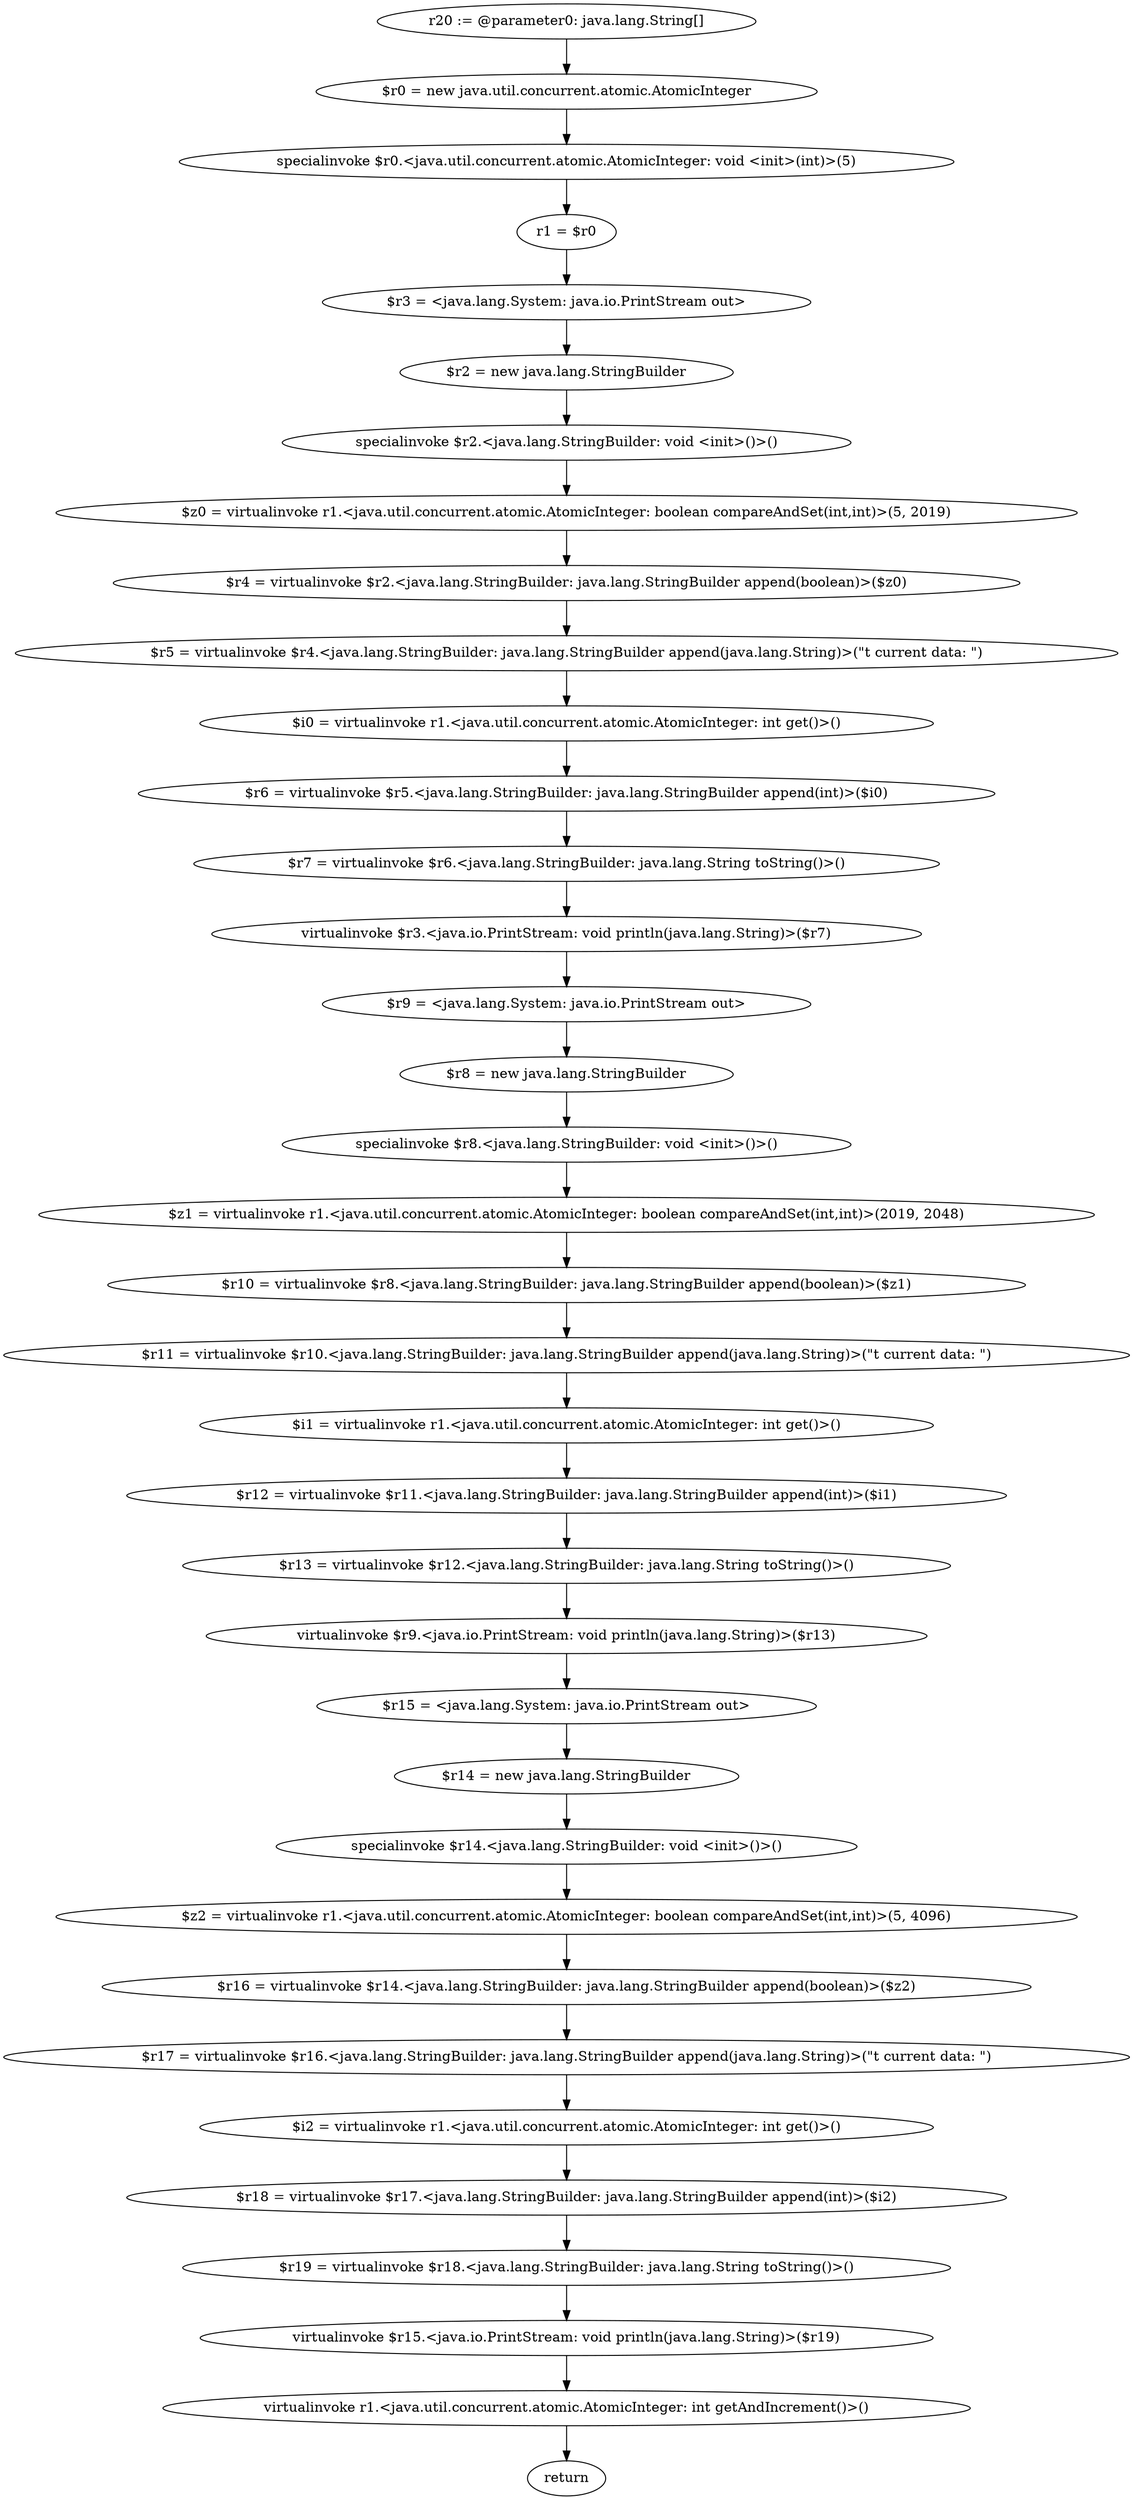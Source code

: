 digraph "unitGraph" {
    "r20 := @parameter0: java.lang.String[]"
    "$r0 = new java.util.concurrent.atomic.AtomicInteger"
    "specialinvoke $r0.<java.util.concurrent.atomic.AtomicInteger: void <init>(int)>(5)"
    "r1 = $r0"
    "$r3 = <java.lang.System: java.io.PrintStream out>"
    "$r2 = new java.lang.StringBuilder"
    "specialinvoke $r2.<java.lang.StringBuilder: void <init>()>()"
    "$z0 = virtualinvoke r1.<java.util.concurrent.atomic.AtomicInteger: boolean compareAndSet(int,int)>(5, 2019)"
    "$r4 = virtualinvoke $r2.<java.lang.StringBuilder: java.lang.StringBuilder append(boolean)>($z0)"
    "$r5 = virtualinvoke $r4.<java.lang.StringBuilder: java.lang.StringBuilder append(java.lang.String)>(\"\t current data: \")"
    "$i0 = virtualinvoke r1.<java.util.concurrent.atomic.AtomicInteger: int get()>()"
    "$r6 = virtualinvoke $r5.<java.lang.StringBuilder: java.lang.StringBuilder append(int)>($i0)"
    "$r7 = virtualinvoke $r6.<java.lang.StringBuilder: java.lang.String toString()>()"
    "virtualinvoke $r3.<java.io.PrintStream: void println(java.lang.String)>($r7)"
    "$r9 = <java.lang.System: java.io.PrintStream out>"
    "$r8 = new java.lang.StringBuilder"
    "specialinvoke $r8.<java.lang.StringBuilder: void <init>()>()"
    "$z1 = virtualinvoke r1.<java.util.concurrent.atomic.AtomicInteger: boolean compareAndSet(int,int)>(2019, 2048)"
    "$r10 = virtualinvoke $r8.<java.lang.StringBuilder: java.lang.StringBuilder append(boolean)>($z1)"
    "$r11 = virtualinvoke $r10.<java.lang.StringBuilder: java.lang.StringBuilder append(java.lang.String)>(\"\t current data: \")"
    "$i1 = virtualinvoke r1.<java.util.concurrent.atomic.AtomicInteger: int get()>()"
    "$r12 = virtualinvoke $r11.<java.lang.StringBuilder: java.lang.StringBuilder append(int)>($i1)"
    "$r13 = virtualinvoke $r12.<java.lang.StringBuilder: java.lang.String toString()>()"
    "virtualinvoke $r9.<java.io.PrintStream: void println(java.lang.String)>($r13)"
    "$r15 = <java.lang.System: java.io.PrintStream out>"
    "$r14 = new java.lang.StringBuilder"
    "specialinvoke $r14.<java.lang.StringBuilder: void <init>()>()"
    "$z2 = virtualinvoke r1.<java.util.concurrent.atomic.AtomicInteger: boolean compareAndSet(int,int)>(5, 4096)"
    "$r16 = virtualinvoke $r14.<java.lang.StringBuilder: java.lang.StringBuilder append(boolean)>($z2)"
    "$r17 = virtualinvoke $r16.<java.lang.StringBuilder: java.lang.StringBuilder append(java.lang.String)>(\"\t current data: \")"
    "$i2 = virtualinvoke r1.<java.util.concurrent.atomic.AtomicInteger: int get()>()"
    "$r18 = virtualinvoke $r17.<java.lang.StringBuilder: java.lang.StringBuilder append(int)>($i2)"
    "$r19 = virtualinvoke $r18.<java.lang.StringBuilder: java.lang.String toString()>()"
    "virtualinvoke $r15.<java.io.PrintStream: void println(java.lang.String)>($r19)"
    "virtualinvoke r1.<java.util.concurrent.atomic.AtomicInteger: int getAndIncrement()>()"
    "return"
    "r20 := @parameter0: java.lang.String[]"->"$r0 = new java.util.concurrent.atomic.AtomicInteger";
    "$r0 = new java.util.concurrent.atomic.AtomicInteger"->"specialinvoke $r0.<java.util.concurrent.atomic.AtomicInteger: void <init>(int)>(5)";
    "specialinvoke $r0.<java.util.concurrent.atomic.AtomicInteger: void <init>(int)>(5)"->"r1 = $r0";
    "r1 = $r0"->"$r3 = <java.lang.System: java.io.PrintStream out>";
    "$r3 = <java.lang.System: java.io.PrintStream out>"->"$r2 = new java.lang.StringBuilder";
    "$r2 = new java.lang.StringBuilder"->"specialinvoke $r2.<java.lang.StringBuilder: void <init>()>()";
    "specialinvoke $r2.<java.lang.StringBuilder: void <init>()>()"->"$z0 = virtualinvoke r1.<java.util.concurrent.atomic.AtomicInteger: boolean compareAndSet(int,int)>(5, 2019)";
    "$z0 = virtualinvoke r1.<java.util.concurrent.atomic.AtomicInteger: boolean compareAndSet(int,int)>(5, 2019)"->"$r4 = virtualinvoke $r2.<java.lang.StringBuilder: java.lang.StringBuilder append(boolean)>($z0)";
    "$r4 = virtualinvoke $r2.<java.lang.StringBuilder: java.lang.StringBuilder append(boolean)>($z0)"->"$r5 = virtualinvoke $r4.<java.lang.StringBuilder: java.lang.StringBuilder append(java.lang.String)>(\"\t current data: \")";
    "$r5 = virtualinvoke $r4.<java.lang.StringBuilder: java.lang.StringBuilder append(java.lang.String)>(\"\t current data: \")"->"$i0 = virtualinvoke r1.<java.util.concurrent.atomic.AtomicInteger: int get()>()";
    "$i0 = virtualinvoke r1.<java.util.concurrent.atomic.AtomicInteger: int get()>()"->"$r6 = virtualinvoke $r5.<java.lang.StringBuilder: java.lang.StringBuilder append(int)>($i0)";
    "$r6 = virtualinvoke $r5.<java.lang.StringBuilder: java.lang.StringBuilder append(int)>($i0)"->"$r7 = virtualinvoke $r6.<java.lang.StringBuilder: java.lang.String toString()>()";
    "$r7 = virtualinvoke $r6.<java.lang.StringBuilder: java.lang.String toString()>()"->"virtualinvoke $r3.<java.io.PrintStream: void println(java.lang.String)>($r7)";
    "virtualinvoke $r3.<java.io.PrintStream: void println(java.lang.String)>($r7)"->"$r9 = <java.lang.System: java.io.PrintStream out>";
    "$r9 = <java.lang.System: java.io.PrintStream out>"->"$r8 = new java.lang.StringBuilder";
    "$r8 = new java.lang.StringBuilder"->"specialinvoke $r8.<java.lang.StringBuilder: void <init>()>()";
    "specialinvoke $r8.<java.lang.StringBuilder: void <init>()>()"->"$z1 = virtualinvoke r1.<java.util.concurrent.atomic.AtomicInteger: boolean compareAndSet(int,int)>(2019, 2048)";
    "$z1 = virtualinvoke r1.<java.util.concurrent.atomic.AtomicInteger: boolean compareAndSet(int,int)>(2019, 2048)"->"$r10 = virtualinvoke $r8.<java.lang.StringBuilder: java.lang.StringBuilder append(boolean)>($z1)";
    "$r10 = virtualinvoke $r8.<java.lang.StringBuilder: java.lang.StringBuilder append(boolean)>($z1)"->"$r11 = virtualinvoke $r10.<java.lang.StringBuilder: java.lang.StringBuilder append(java.lang.String)>(\"\t current data: \")";
    "$r11 = virtualinvoke $r10.<java.lang.StringBuilder: java.lang.StringBuilder append(java.lang.String)>(\"\t current data: \")"->"$i1 = virtualinvoke r1.<java.util.concurrent.atomic.AtomicInteger: int get()>()";
    "$i1 = virtualinvoke r1.<java.util.concurrent.atomic.AtomicInteger: int get()>()"->"$r12 = virtualinvoke $r11.<java.lang.StringBuilder: java.lang.StringBuilder append(int)>($i1)";
    "$r12 = virtualinvoke $r11.<java.lang.StringBuilder: java.lang.StringBuilder append(int)>($i1)"->"$r13 = virtualinvoke $r12.<java.lang.StringBuilder: java.lang.String toString()>()";
    "$r13 = virtualinvoke $r12.<java.lang.StringBuilder: java.lang.String toString()>()"->"virtualinvoke $r9.<java.io.PrintStream: void println(java.lang.String)>($r13)";
    "virtualinvoke $r9.<java.io.PrintStream: void println(java.lang.String)>($r13)"->"$r15 = <java.lang.System: java.io.PrintStream out>";
    "$r15 = <java.lang.System: java.io.PrintStream out>"->"$r14 = new java.lang.StringBuilder";
    "$r14 = new java.lang.StringBuilder"->"specialinvoke $r14.<java.lang.StringBuilder: void <init>()>()";
    "specialinvoke $r14.<java.lang.StringBuilder: void <init>()>()"->"$z2 = virtualinvoke r1.<java.util.concurrent.atomic.AtomicInteger: boolean compareAndSet(int,int)>(5, 4096)";
    "$z2 = virtualinvoke r1.<java.util.concurrent.atomic.AtomicInteger: boolean compareAndSet(int,int)>(5, 4096)"->"$r16 = virtualinvoke $r14.<java.lang.StringBuilder: java.lang.StringBuilder append(boolean)>($z2)";
    "$r16 = virtualinvoke $r14.<java.lang.StringBuilder: java.lang.StringBuilder append(boolean)>($z2)"->"$r17 = virtualinvoke $r16.<java.lang.StringBuilder: java.lang.StringBuilder append(java.lang.String)>(\"\t current data: \")";
    "$r17 = virtualinvoke $r16.<java.lang.StringBuilder: java.lang.StringBuilder append(java.lang.String)>(\"\t current data: \")"->"$i2 = virtualinvoke r1.<java.util.concurrent.atomic.AtomicInteger: int get()>()";
    "$i2 = virtualinvoke r1.<java.util.concurrent.atomic.AtomicInteger: int get()>()"->"$r18 = virtualinvoke $r17.<java.lang.StringBuilder: java.lang.StringBuilder append(int)>($i2)";
    "$r18 = virtualinvoke $r17.<java.lang.StringBuilder: java.lang.StringBuilder append(int)>($i2)"->"$r19 = virtualinvoke $r18.<java.lang.StringBuilder: java.lang.String toString()>()";
    "$r19 = virtualinvoke $r18.<java.lang.StringBuilder: java.lang.String toString()>()"->"virtualinvoke $r15.<java.io.PrintStream: void println(java.lang.String)>($r19)";
    "virtualinvoke $r15.<java.io.PrintStream: void println(java.lang.String)>($r19)"->"virtualinvoke r1.<java.util.concurrent.atomic.AtomicInteger: int getAndIncrement()>()";
    "virtualinvoke r1.<java.util.concurrent.atomic.AtomicInteger: int getAndIncrement()>()"->"return";
}
